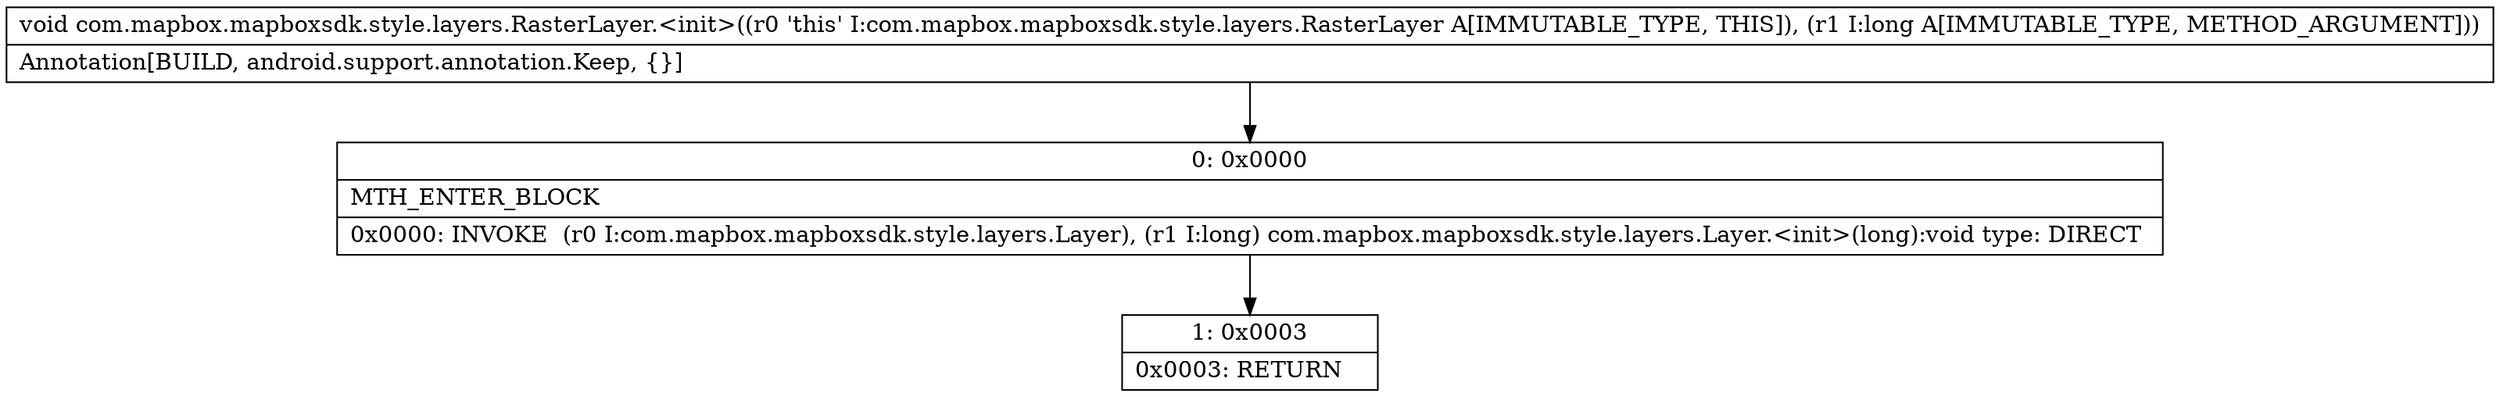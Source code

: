 digraph "CFG forcom.mapbox.mapboxsdk.style.layers.RasterLayer.\<init\>(J)V" {
Node_0 [shape=record,label="{0\:\ 0x0000|MTH_ENTER_BLOCK\l|0x0000: INVOKE  (r0 I:com.mapbox.mapboxsdk.style.layers.Layer), (r1 I:long) com.mapbox.mapboxsdk.style.layers.Layer.\<init\>(long):void type: DIRECT \l}"];
Node_1 [shape=record,label="{1\:\ 0x0003|0x0003: RETURN   \l}"];
MethodNode[shape=record,label="{void com.mapbox.mapboxsdk.style.layers.RasterLayer.\<init\>((r0 'this' I:com.mapbox.mapboxsdk.style.layers.RasterLayer A[IMMUTABLE_TYPE, THIS]), (r1 I:long A[IMMUTABLE_TYPE, METHOD_ARGUMENT]))  | Annotation[BUILD, android.support.annotation.Keep, \{\}]\l}"];
MethodNode -> Node_0;
Node_0 -> Node_1;
}

